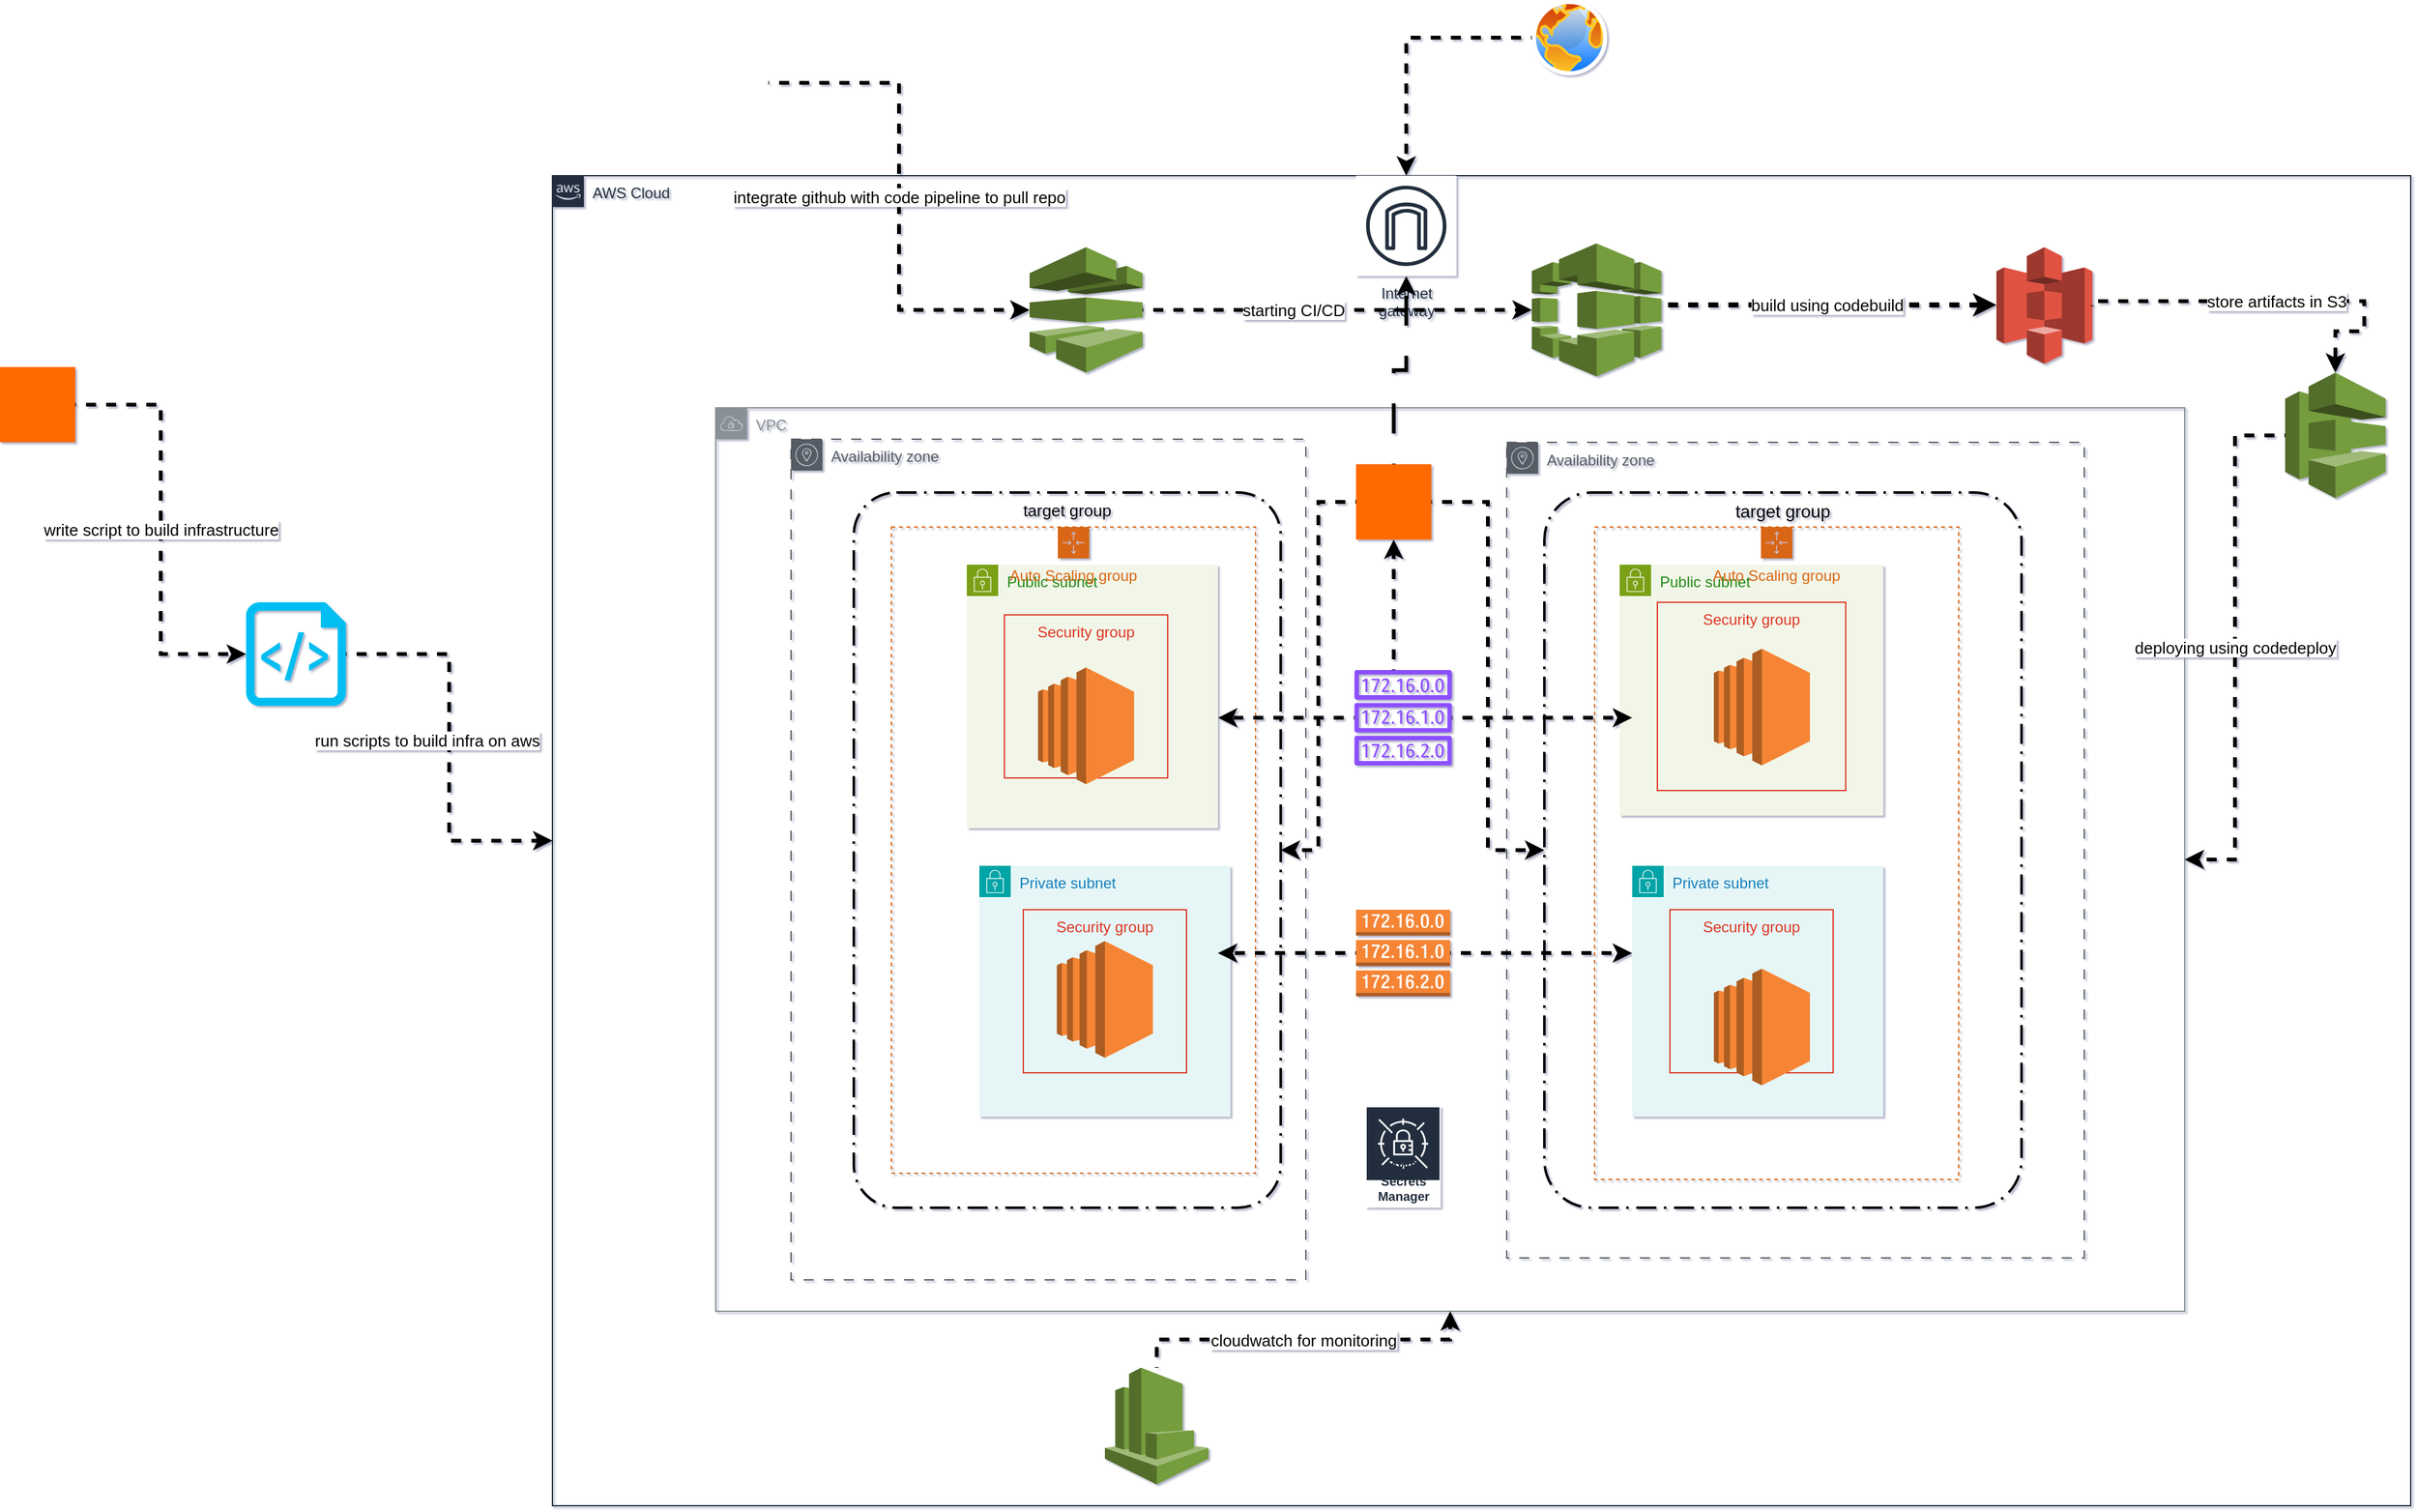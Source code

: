 <mxfile version="28.1.0">
  <diagram name="AWS DevOps Pipeline" id="z5ZN951ckglfGt5vTr9V">
    <mxGraphModel dx="1347008" dy="746718" grid="1" gridSize="10" guides="1" tooltips="1" connect="1" arrows="1" fold="1" page="1" pageScale="1" pageWidth="1169" pageHeight="827" math="0" shadow="1">
      <root>
        <mxCell id="0" />
        <mxCell id="1" parent="0" />
        <mxCell id="BIHIvT8OrfMHsSAST1YZ-57" value="AWS Cloud" style="points=[[0,0],[0.25,0],[0.5,0],[0.75,0],[1,0],[1,0.25],[1,0.5],[1,0.75],[1,1],[0.75,1],[0.5,1],[0.25,1],[0,1],[0,0.75],[0,0.5],[0,0.25]];outlineConnect=0;gradientColor=none;html=1;whiteSpace=wrap;fontSize=12;fontStyle=0;container=1;pointerEvents=0;collapsible=0;recursiveResize=0;shape=mxgraph.aws4.group;grIcon=mxgraph.aws4.group_aws_cloud_alt;strokeColor=#232F3E;fillColor=none;verticalAlign=top;align=left;spacingLeft=30;fontColor=#232F3E;dashed=0;" vertex="1" parent="1">
          <mxGeometry x="-340" y="-370" width="1480" height="1060" as="geometry" />
        </mxCell>
        <mxCell id="BIHIvT8OrfMHsSAST1YZ-35" value="Internet&#xa;gateway" style="sketch=0;outlineConnect=0;fontColor=#232F3E;gradientColor=none;strokeColor=#232F3E;fillColor=#ffffff;dashed=0;verticalLabelPosition=bottom;verticalAlign=top;align=center;html=1;fontSize=12;fontStyle=0;aspect=fixed;shape=mxgraph.aws4.resourceIcon;resIcon=mxgraph.aws4.internet_gateway;container=0;" vertex="1" parent="BIHIvT8OrfMHsSAST1YZ-57">
          <mxGeometry x="640" width="80" height="80" as="geometry" />
        </mxCell>
        <mxCell id="BIHIvT8OrfMHsSAST1YZ-64" value="" style="outlineConnect=0;dashed=0;verticalLabelPosition=bottom;verticalAlign=top;align=center;html=1;shape=mxgraph.aws3.codepipeline;fillColor=#759C3E;gradientColor=none;" vertex="1" parent="BIHIvT8OrfMHsSAST1YZ-57">
          <mxGeometry x="380" y="57" width="90" height="100" as="geometry" />
        </mxCell>
        <mxCell id="BIHIvT8OrfMHsSAST1YZ-72" value="build using codebuild" style="edgeStyle=orthogonalEdgeStyle;rounded=0;orthogonalLoop=1;jettySize=auto;html=1;flowAnimation=1;strokeWidth=4;fontSize=13;" edge="1" parent="BIHIvT8OrfMHsSAST1YZ-57" target="BIHIvT8OrfMHsSAST1YZ-91">
          <mxGeometry relative="1" as="geometry">
            <mxPoint x="880" y="103.0" as="sourcePoint" />
            <mxPoint x="1096.75" y="100" as="targetPoint" />
          </mxGeometry>
        </mxCell>
        <mxCell id="BIHIvT8OrfMHsSAST1YZ-65" value="" style="outlineConnect=0;dashed=0;verticalLabelPosition=bottom;verticalAlign=top;align=center;html=1;shape=mxgraph.aws3.codebuild;fillColor=#759C3E;gradientColor=none;" vertex="1" parent="BIHIvT8OrfMHsSAST1YZ-57">
          <mxGeometry x="780" y="54" width="103.25" height="106" as="geometry" />
        </mxCell>
        <mxCell id="BIHIvT8OrfMHsSAST1YZ-66" value="" style="outlineConnect=0;dashed=0;verticalLabelPosition=bottom;verticalAlign=top;align=center;html=1;shape=mxgraph.aws3.codedeploy;fillColor=#759C3E;gradientColor=none;" vertex="1" parent="BIHIvT8OrfMHsSAST1YZ-57">
          <mxGeometry x="1380" y="157" width="80" height="100" as="geometry" />
        </mxCell>
        <mxCell id="BIHIvT8OrfMHsSAST1YZ-71" value="starting CI/CD" style="edgeStyle=orthogonalEdgeStyle;rounded=0;orthogonalLoop=1;jettySize=auto;html=1;entryX=0;entryY=0.5;entryDx=0;entryDy=0;entryPerimeter=0;flowAnimation=1;strokeWidth=3;fontSize=13;" edge="1" parent="BIHIvT8OrfMHsSAST1YZ-57" source="BIHIvT8OrfMHsSAST1YZ-64" target="BIHIvT8OrfMHsSAST1YZ-65">
          <mxGeometry x="-0.226" relative="1" as="geometry">
            <mxPoint as="offset" />
          </mxGeometry>
        </mxCell>
        <mxCell id="BIHIvT8OrfMHsSAST1YZ-58" value="" style="outlineConnect=0;dashed=0;verticalLabelPosition=bottom;verticalAlign=top;align=center;html=1;shape=mxgraph.aws3.cloudwatch;fillColor=#759C3E;gradientColor=none;fontStyle=0" vertex="1" parent="BIHIvT8OrfMHsSAST1YZ-57">
          <mxGeometry x="440" y="950" width="82.5" height="93" as="geometry" />
        </mxCell>
        <mxCell id="BIHIvT8OrfMHsSAST1YZ-91" value="" style="outlineConnect=0;dashed=0;verticalLabelPosition=bottom;verticalAlign=top;align=center;html=1;shape=mxgraph.aws3.s3;fillColor=#E05243;gradientColor=none;" vertex="1" parent="BIHIvT8OrfMHsSAST1YZ-57">
          <mxGeometry x="1150" y="57" width="76.5" height="93" as="geometry" />
        </mxCell>
        <mxCell id="BIHIvT8OrfMHsSAST1YZ-92" value="store artifacts in S3" style="edgeStyle=orthogonalEdgeStyle;rounded=0;orthogonalLoop=1;jettySize=auto;html=1;entryX=0.5;entryY=0;entryDx=0;entryDy=0;entryPerimeter=0;strokeWidth=3;flowAnimation=1;fontSize=13;" edge="1" parent="BIHIvT8OrfMHsSAST1YZ-57" target="BIHIvT8OrfMHsSAST1YZ-66">
          <mxGeometry relative="1" as="geometry">
            <mxPoint x="1226.497" y="104" as="sourcePoint" />
            <mxPoint x="1484.83" y="123.53" as="targetPoint" />
            <Array as="points">
              <mxPoint x="1227" y="100" />
              <mxPoint x="1443" y="100" />
              <mxPoint x="1443" y="124" />
              <mxPoint x="1420" y="124" />
            </Array>
          </mxGeometry>
        </mxCell>
        <mxCell id="BIHIvT8OrfMHsSAST1YZ-17" edge="1" parent="1" source="BIHIvT8OrfMHsSAST1YZ-1" target="BIHIvT8OrfMHsSAST1YZ-2" />
        <mxCell id="BIHIvT8OrfMHsSAST1YZ-18" edge="1" parent="1" source="BIHIvT8OrfMHsSAST1YZ-2" target="BIHIvT8OrfMHsSAST1YZ-3" />
        <mxCell id="BIHIvT8OrfMHsSAST1YZ-19" edge="1" parent="1" source="BIHIvT8OrfMHsSAST1YZ-3" target="BIHIvT8OrfMHsSAST1YZ-4" />
        <mxCell id="BIHIvT8OrfMHsSAST1YZ-20" edge="1" parent="1" source="BIHIvT8OrfMHsSAST1YZ-4" target="BIHIvT8OrfMHsSAST1YZ-5" />
        <mxCell id="BIHIvT8OrfMHsSAST1YZ-21" edge="1" parent="1" source="BIHIvT8OrfMHsSAST1YZ-5" target="BIHIvT8OrfMHsSAST1YZ-6" />
        <mxCell id="BIHIvT8OrfMHsSAST1YZ-22" edge="1" parent="1" source="BIHIvT8OrfMHsSAST1YZ-6" target="BIHIvT8OrfMHsSAST1YZ-7" />
        <mxCell id="BIHIvT8OrfMHsSAST1YZ-23" edge="1" parent="1" source="BIHIvT8OrfMHsSAST1YZ-8" target="BIHIvT8OrfMHsSAST1YZ-9" />
        <mxCell id="BIHIvT8OrfMHsSAST1YZ-24" edge="1" parent="1" source="BIHIvT8OrfMHsSAST1YZ-9" target="BIHIvT8OrfMHsSAST1YZ-6" />
        <mxCell id="BIHIvT8OrfMHsSAST1YZ-25" style="dashed=1;endArrow=block;endFill=1;" edge="1" parent="1" source="BIHIvT8OrfMHsSAST1YZ-16" target="BIHIvT8OrfMHsSAST1YZ-7" />
        <mxCell id="BIHIvT8OrfMHsSAST1YZ-47" value="" style="points=[];aspect=fixed;html=1;align=center;shadow=0;dashed=0;fillColor=#FF6A00;strokeColor=none;shape=mxgraph.alibaba_cloud.user;" vertex="1" parent="1">
          <mxGeometry x="-780" y="-217.5" width="60" height="60" as="geometry" />
        </mxCell>
        <mxCell id="BIHIvT8OrfMHsSAST1YZ-30" value="Public subnet" style="points=[[0,0],[0.25,0],[0.5,0],[0.75,0],[1,0],[1,0.25],[1,0.5],[1,0.75],[1,1],[0.75,1],[0.5,1],[0.25,1],[0,1],[0,0.75],[0,0.5],[0,0.25]];outlineConnect=0;gradientColor=none;html=1;whiteSpace=wrap;fontSize=12;fontStyle=0;container=0;pointerEvents=0;collapsible=0;recursiveResize=0;shape=mxgraph.aws4.group;grIcon=mxgraph.aws4.group_security_group;grStroke=0;strokeColor=#7AA116;fillColor=#F2F6E8;verticalAlign=top;align=left;spacingLeft=30;fontColor=#248814;dashed=0;" vertex="1" parent="1">
          <mxGeometry x="-10" y="-60" width="200" height="210" as="geometry" />
        </mxCell>
        <mxCell id="BIHIvT8OrfMHsSAST1YZ-31" value="Public subnet" style="points=[[0,0],[0.25,0],[0.5,0],[0.75,0],[1,0],[1,0.25],[1,0.5],[1,0.75],[1,1],[0.75,1],[0.5,1],[0.25,1],[0,1],[0,0.75],[0,0.5],[0,0.25]];outlineConnect=0;gradientColor=none;html=1;whiteSpace=wrap;fontSize=12;fontStyle=0;container=0;pointerEvents=0;collapsible=0;recursiveResize=0;shape=mxgraph.aws4.group;grIcon=mxgraph.aws4.group_security_group;grStroke=0;strokeColor=#7AA116;fillColor=#F2F6E8;verticalAlign=top;align=left;spacingLeft=30;fontColor=#248814;dashed=0;" vertex="1" parent="1">
          <mxGeometry x="510" y="-60" width="210" height="200" as="geometry" />
        </mxCell>
        <mxCell id="BIHIvT8OrfMHsSAST1YZ-32" value="Private subnet" style="points=[[0,0],[0.25,0],[0.5,0],[0.75,0],[1,0],[1,0.25],[1,0.5],[1,0.75],[1,1],[0.75,1],[0.5,1],[0.25,1],[0,1],[0,0.75],[0,0.5],[0,0.25]];outlineConnect=0;gradientColor=none;html=1;whiteSpace=wrap;fontSize=12;fontStyle=0;container=0;pointerEvents=0;collapsible=0;recursiveResize=0;shape=mxgraph.aws4.group;grIcon=mxgraph.aws4.group_security_group;grStroke=0;strokeColor=#00A4A6;fillColor=#E6F6F7;verticalAlign=top;align=left;spacingLeft=30;fontColor=#147EBA;dashed=0;" vertex="1" parent="1">
          <mxGeometry y="180" width="200" height="200" as="geometry" />
        </mxCell>
        <mxCell id="BIHIvT8OrfMHsSAST1YZ-33" value="Private subnet" style="points=[[0,0],[0.25,0],[0.5,0],[0.75,0],[1,0],[1,0.25],[1,0.5],[1,0.75],[1,1],[0.75,1],[0.5,1],[0.25,1],[0,1],[0,0.75],[0,0.5],[0,0.25]];outlineConnect=0;gradientColor=none;html=1;whiteSpace=wrap;fontSize=12;fontStyle=0;container=0;pointerEvents=0;collapsible=0;recursiveResize=0;shape=mxgraph.aws4.group;grIcon=mxgraph.aws4.group_security_group;grStroke=0;strokeColor=#00A4A6;fillColor=#E6F6F7;verticalAlign=top;align=left;spacingLeft=30;fontColor=#147EBA;dashed=0;" vertex="1" parent="1">
          <mxGeometry x="520" y="180" width="200" height="200" as="geometry" />
        </mxCell>
        <mxCell id="BIHIvT8OrfMHsSAST1YZ-34" value="VPC" style="outlineConnect=0;gradientColor=none;html=1;whiteSpace=wrap;fontSize=12;fontStyle=0;shape=mxgraph.aws4.group;grIcon=mxgraph.aws4.group_vpc;strokeColor=#879196;fillColor=none;verticalAlign=top;align=left;spacingLeft=30;fontColor=#879196;shadow=0;container=0;" vertex="1" parent="1">
          <mxGeometry x="-210" y="-185" width="1170" height="720" as="geometry" />
        </mxCell>
        <mxCell id="BIHIvT8OrfMHsSAST1YZ-90" value="" style="edgeStyle=orthogonalEdgeStyle;rounded=0;orthogonalLoop=1;jettySize=auto;html=1;flowAnimation=1;strokeWidth=3;" edge="1" parent="1" source="BIHIvT8OrfMHsSAST1YZ-36" target="BIHIvT8OrfMHsSAST1YZ-46">
          <mxGeometry relative="1" as="geometry">
            <mxPoint x="330" y="-40" as="targetPoint" />
            <Array as="points">
              <mxPoint x="330" y="-10" />
              <mxPoint x="330" y="-10" />
            </Array>
          </mxGeometry>
        </mxCell>
        <mxCell id="BIHIvT8OrfMHsSAST1YZ-36" value="" style="sketch=0;outlineConnect=0;fontColor=#232F3E;gradientColor=none;fillColor=#8C4FFF;strokeColor=none;dashed=0;verticalLabelPosition=bottom;verticalAlign=top;align=center;html=1;fontSize=12;fontStyle=0;aspect=fixed;pointerEvents=1;shape=mxgraph.aws4.route_table;container=0;" vertex="1" parent="1">
          <mxGeometry x="298.5" y="24" width="78" height="76" as="geometry" />
        </mxCell>
        <mxCell id="BIHIvT8OrfMHsSAST1YZ-37" value="" style="outlineConnect=0;dashed=0;verticalLabelPosition=bottom;verticalAlign=top;align=center;html=1;shape=mxgraph.aws3.route_table;fillColor=#F58536;gradientColor=none;container=0;" vertex="1" parent="1">
          <mxGeometry x="300" y="215" width="75" height="69" as="geometry" />
        </mxCell>
        <mxCell id="BIHIvT8OrfMHsSAST1YZ-38" value="Security group" style="fillColor=none;strokeColor=#DD3522;verticalAlign=top;fontStyle=0;fontColor=#DD3522;whiteSpace=wrap;html=1;container=0;" vertex="1" parent="1">
          <mxGeometry x="540" y="-30" width="150" height="150" as="geometry" />
        </mxCell>
        <mxCell id="BIHIvT8OrfMHsSAST1YZ-39" value="Security group" style="fillColor=none;strokeColor=#DD3522;verticalAlign=top;fontStyle=0;fontColor=#DD3522;whiteSpace=wrap;html=1;container=0;" vertex="1" parent="1">
          <mxGeometry x="550" y="215" width="130" height="130" as="geometry" />
        </mxCell>
        <mxCell id="BIHIvT8OrfMHsSAST1YZ-40" value="Security group" style="fillColor=none;strokeColor=#DD3522;verticalAlign=top;fontStyle=0;fontColor=#DD3522;whiteSpace=wrap;html=1;container=0;" vertex="1" parent="1">
          <mxGeometry x="20" y="-20" width="130" height="130" as="geometry" />
        </mxCell>
        <mxCell id="BIHIvT8OrfMHsSAST1YZ-41" value="Security group" style="fillColor=none;strokeColor=#DD3522;verticalAlign=top;fontStyle=0;fontColor=#DD3522;whiteSpace=wrap;html=1;container=0;" vertex="1" parent="1">
          <mxGeometry x="35" y="215" width="130" height="130" as="geometry" />
        </mxCell>
        <mxCell id="BIHIvT8OrfMHsSAST1YZ-42" value="Availability zone" style="sketch=0;outlineConnect=0;gradientColor=none;html=1;whiteSpace=wrap;fontSize=12;fontStyle=0;shape=mxgraph.aws4.group;grIcon=mxgraph.aws4.group_availability_zone;strokeColor=#545B64;fillColor=none;verticalAlign=top;align=left;spacingLeft=30;fontColor=#545B64;dashed=1;container=0;dashPattern=8 8;" vertex="1" parent="1">
          <mxGeometry x="-150" y="-160" width="410" height="670" as="geometry" />
        </mxCell>
        <mxCell id="BIHIvT8OrfMHsSAST1YZ-43" value="Availability zone" style="sketch=0;outlineConnect=0;gradientColor=none;html=1;whiteSpace=wrap;fontSize=12;fontStyle=0;shape=mxgraph.aws4.group;grIcon=mxgraph.aws4.group_availability_zone;strokeColor=#545B64;fillColor=none;verticalAlign=top;align=left;spacingLeft=30;fontColor=#545B64;dashed=1;container=0;dashPattern=8 8;" vertex="1" parent="1">
          <mxGeometry x="420" y="-157.5" width="460" height="650" as="geometry" />
        </mxCell>
        <mxCell id="BIHIvT8OrfMHsSAST1YZ-70" style="edgeStyle=orthogonalEdgeStyle;rounded=0;orthogonalLoop=1;jettySize=auto;html=1;curved=0;dashed=1;dashPattern=8 8;flowAnimation=1;strokeWidth=3;" edge="1" parent="1" source="BIHIvT8OrfMHsSAST1YZ-46" target="BIHIvT8OrfMHsSAST1YZ-35">
          <mxGeometry relative="1" as="geometry" />
        </mxCell>
        <mxCell id="BIHIvT8OrfMHsSAST1YZ-74" style="edgeStyle=orthogonalEdgeStyle;rounded=0;orthogonalLoop=1;jettySize=auto;html=1;flowAnimation=1;strokeWidth=3;" edge="1" parent="1" source="BIHIvT8OrfMHsSAST1YZ-46" target="BIHIvT8OrfMHsSAST1YZ-49">
          <mxGeometry relative="1" as="geometry" />
        </mxCell>
        <mxCell id="BIHIvT8OrfMHsSAST1YZ-75" style="edgeStyle=orthogonalEdgeStyle;rounded=0;orthogonalLoop=1;jettySize=auto;html=1;flowAnimation=1;strokeWidth=3;" edge="1" parent="1" source="BIHIvT8OrfMHsSAST1YZ-46" target="BIHIvT8OrfMHsSAST1YZ-50">
          <mxGeometry relative="1" as="geometry" />
        </mxCell>
        <mxCell id="BIHIvT8OrfMHsSAST1YZ-46" value="" style="points=[];aspect=fixed;html=1;align=center;shadow=0;dashed=0;fillColor=#FF6A00;strokeColor=none;shape=mxgraph.alibaba_cloud.nlb_network_load_balancer_02;container=0;" vertex="1" parent="1">
          <mxGeometry x="300" y="-140" width="60" height="60" as="geometry" />
        </mxCell>
        <mxCell id="BIHIvT8OrfMHsSAST1YZ-45" value="AWS Secrets Manager" style="sketch=0;outlineConnect=0;fontColor=#232F3E;gradientColor=none;strokeColor=#ffffff;fillColor=#232F3E;dashed=0;verticalLabelPosition=middle;verticalAlign=bottom;align=center;html=1;whiteSpace=wrap;fontSize=10;fontStyle=1;spacing=3;shape=mxgraph.aws4.productIcon;prIcon=mxgraph.aws4.secrets_manager;container=0;" vertex="1" parent="1">
          <mxGeometry x="307.5" y="371.5" width="60" height="81" as="geometry" />
        </mxCell>
        <mxCell id="BIHIvT8OrfMHsSAST1YZ-49" value="target group" style="rounded=1;arcSize=10;dashed=1;fillColor=none;gradientColor=none;dashPattern=8 3 1 3;strokeWidth=2;fontSize=14;verticalAlign=top;align=center;" vertex="1" parent="1">
          <mxGeometry x="450" y="-117.5" width="380" height="570" as="geometry" />
        </mxCell>
        <mxCell id="BIHIvT8OrfMHsSAST1YZ-50" value="target group" style="rounded=1;arcSize=10;dashed=1;fillColor=none;gradientColor=none;dashPattern=8 3 1 3;strokeWidth=2;fontSize=13;verticalAlign=top;" vertex="1" parent="1">
          <mxGeometry x="-100" y="-117.5" width="340" height="570" as="geometry" />
        </mxCell>
        <mxCell id="BIHIvT8OrfMHsSAST1YZ-51" value="Auto Scaling group" style="points=[[0,0],[0.25,0],[0.5,0],[0.75,0],[1,0],[1,0.25],[1,0.5],[1,0.75],[1,1],[0.75,1],[0.5,1],[0.25,1],[0,1],[0,0.75],[0,0.5],[0,0.25]];outlineConnect=0;gradientColor=none;html=1;whiteSpace=wrap;fontSize=12;fontStyle=0;container=1;pointerEvents=0;collapsible=0;recursiveResize=0;shape=mxgraph.aws4.groupCenter;grIcon=mxgraph.aws4.group_auto_scaling_group;grStroke=1;strokeColor=#D86613;fillColor=none;verticalAlign=top;align=center;fontColor=#D86613;dashed=1;spacingTop=25;" vertex="1" parent="1">
          <mxGeometry x="490" y="-90" width="290" height="520" as="geometry" />
        </mxCell>
        <mxCell id="BIHIvT8OrfMHsSAST1YZ-54" value="" style="outlineConnect=0;dashed=0;verticalLabelPosition=bottom;verticalAlign=top;align=center;html=1;shape=mxgraph.aws3.ec2;fillColor=#F58534;gradientColor=none;" vertex="1" parent="BIHIvT8OrfMHsSAST1YZ-51">
          <mxGeometry x="95" y="352" width="76.5" height="93" as="geometry" />
        </mxCell>
        <mxCell id="BIHIvT8OrfMHsSAST1YZ-52" value="Auto Scaling group" style="points=[[0,0],[0.25,0],[0.5,0],[0.75,0],[1,0],[1,0.25],[1,0.5],[1,0.75],[1,1],[0.75,1],[0.5,1],[0.25,1],[0,1],[0,0.75],[0,0.5],[0,0.25]];outlineConnect=0;gradientColor=none;html=1;whiteSpace=wrap;fontSize=12;fontStyle=0;container=1;pointerEvents=0;collapsible=0;recursiveResize=0;shape=mxgraph.aws4.groupCenter;grIcon=mxgraph.aws4.group_auto_scaling_group;grStroke=1;strokeColor=#D86613;fillColor=none;verticalAlign=top;align=center;fontColor=#D86613;dashed=1;spacingTop=25;" vertex="1" parent="1">
          <mxGeometry x="-70" y="-90" width="290" height="515" as="geometry" />
        </mxCell>
        <mxCell id="BIHIvT8OrfMHsSAST1YZ-55" value="" style="outlineConnect=0;dashed=0;verticalLabelPosition=bottom;verticalAlign=top;align=center;html=1;shape=mxgraph.aws3.ec2;fillColor=#F58534;gradientColor=none;" vertex="1" parent="BIHIvT8OrfMHsSAST1YZ-52">
          <mxGeometry x="116.75" y="112" width="76.5" height="93" as="geometry" />
        </mxCell>
        <mxCell id="BIHIvT8OrfMHsSAST1YZ-53" value="" style="outlineConnect=0;dashed=0;verticalLabelPosition=bottom;verticalAlign=top;align=center;html=1;shape=mxgraph.aws3.ec2;fillColor=#F58534;gradientColor=none;" vertex="1" parent="1">
          <mxGeometry x="585" y="7" width="76.5" height="93" as="geometry" />
        </mxCell>
        <mxCell id="BIHIvT8OrfMHsSAST1YZ-56" value="" style="outlineConnect=0;dashed=0;verticalLabelPosition=bottom;verticalAlign=top;align=center;html=1;shape=mxgraph.aws3.ec2;fillColor=#F58534;gradientColor=none;" vertex="1" parent="1">
          <mxGeometry x="61.75" y="240" width="76.5" height="93" as="geometry" />
        </mxCell>
        <mxCell id="BIHIvT8OrfMHsSAST1YZ-83" value="&lt;div&gt;run scripts to build infra on aws&lt;/div&gt;" style="edgeStyle=orthogonalEdgeStyle;rounded=0;orthogonalLoop=1;jettySize=auto;html=1;flowAnimation=1;strokeWidth=3;fontSize=13;" edge="1" parent="1" source="BIHIvT8OrfMHsSAST1YZ-60" target="BIHIvT8OrfMHsSAST1YZ-57">
          <mxGeometry x="-0.036" y="-18" relative="1" as="geometry">
            <mxPoint as="offset" />
          </mxGeometry>
        </mxCell>
        <mxCell id="BIHIvT8OrfMHsSAST1YZ-60" value="" style="verticalLabelPosition=bottom;html=1;verticalAlign=top;align=center;strokeColor=none;fillColor=#00BEF2;shape=mxgraph.azure.script_file;pointerEvents=1;" vertex="1" parent="1">
          <mxGeometry x="-584" y="-30" width="79.5" height="82.5" as="geometry" />
        </mxCell>
        <mxCell id="BIHIvT8OrfMHsSAST1YZ-68" value="" style="shape=image;html=1;verticalAlign=top;verticalLabelPosition=bottom;labelBackgroundColor=#ffffff;imageAspect=0;aspect=fixed;image=https://icons.diagrams.net/icon-cache1/Ionicons-2627/icon-social-github-1402.svg" vertex="1" parent="1">
          <mxGeometry x="-280" y="-500" width="112" height="112" as="geometry" />
        </mxCell>
        <mxCell id="BIHIvT8OrfMHsSAST1YZ-73" value="integrate github with code pipeline to pull repo" style="edgeStyle=orthogonalEdgeStyle;rounded=0;orthogonalLoop=1;jettySize=auto;html=1;entryX=0;entryY=0.5;entryDx=0;entryDy=0;entryPerimeter=0;flowAnimation=1;strokeWidth=3;fontSize=13;" edge="1" parent="1" source="BIHIvT8OrfMHsSAST1YZ-68" target="BIHIvT8OrfMHsSAST1YZ-64">
          <mxGeometry relative="1" as="geometry" />
        </mxCell>
        <mxCell id="BIHIvT8OrfMHsSAST1YZ-77" value="cloudwatch for monitoring" style="edgeStyle=orthogonalEdgeStyle;rounded=0;orthogonalLoop=1;jettySize=auto;html=1;flowAnimation=1;strokeWidth=3;fontSize=13;" edge="1" parent="1" source="BIHIvT8OrfMHsSAST1YZ-58" target="BIHIvT8OrfMHsSAST1YZ-34">
          <mxGeometry relative="1" as="geometry" />
        </mxCell>
        <mxCell id="BIHIvT8OrfMHsSAST1YZ-79" style="edgeStyle=orthogonalEdgeStyle;rounded=0;orthogonalLoop=1;jettySize=auto;html=1;entryX=0.184;entryY=0.644;entryDx=0;entryDy=0;entryPerimeter=0;flowAnimation=1;strokeWidth=3;" edge="1" parent="1" source="BIHIvT8OrfMHsSAST1YZ-37" target="BIHIvT8OrfMHsSAST1YZ-49">
          <mxGeometry relative="1" as="geometry" />
        </mxCell>
        <mxCell id="BIHIvT8OrfMHsSAST1YZ-80" style="edgeStyle=orthogonalEdgeStyle;rounded=0;orthogonalLoop=1;jettySize=auto;html=1;entryX=0.853;entryY=0.644;entryDx=0;entryDy=0;entryPerimeter=0;flowAnimation=1;strokeWidth=3;" edge="1" parent="1" source="BIHIvT8OrfMHsSAST1YZ-37" target="BIHIvT8OrfMHsSAST1YZ-50">
          <mxGeometry relative="1" as="geometry" />
        </mxCell>
        <mxCell id="BIHIvT8OrfMHsSAST1YZ-81" style="edgeStyle=orthogonalEdgeStyle;rounded=0;orthogonalLoop=1;jettySize=auto;html=1;entryX=0.853;entryY=0.315;entryDx=0;entryDy=0;entryPerimeter=0;flowAnimation=1;strokeWidth=3;" edge="1" parent="1" source="BIHIvT8OrfMHsSAST1YZ-36" target="BIHIvT8OrfMHsSAST1YZ-50">
          <mxGeometry relative="1" as="geometry" />
        </mxCell>
        <mxCell id="BIHIvT8OrfMHsSAST1YZ-82" style="edgeStyle=orthogonalEdgeStyle;rounded=0;orthogonalLoop=1;jettySize=auto;html=1;entryX=0.184;entryY=0.315;entryDx=0;entryDy=0;entryPerimeter=0;flowAnimation=1;strokeWidth=3;" edge="1" parent="1" source="BIHIvT8OrfMHsSAST1YZ-36" target="BIHIvT8OrfMHsSAST1YZ-49">
          <mxGeometry relative="1" as="geometry" />
        </mxCell>
        <mxCell id="BIHIvT8OrfMHsSAST1YZ-86" value="&lt;div&gt;deploying using codedeploy&lt;/div&gt;" style="edgeStyle=orthogonalEdgeStyle;rounded=0;orthogonalLoop=1;jettySize=auto;html=1;flowAnimation=1;strokeWidth=3;fontSize=13;" edge="1" parent="1" source="BIHIvT8OrfMHsSAST1YZ-66" target="BIHIvT8OrfMHsSAST1YZ-34">
          <mxGeometry relative="1" as="geometry" />
        </mxCell>
        <mxCell id="BIHIvT8OrfMHsSAST1YZ-88" style="edgeStyle=orthogonalEdgeStyle;rounded=0;orthogonalLoop=1;jettySize=auto;html=1;flowAnimation=1;strokeWidth=3;" edge="1" parent="1" source="BIHIvT8OrfMHsSAST1YZ-87" target="BIHIvT8OrfMHsSAST1YZ-35">
          <mxGeometry relative="1" as="geometry" />
        </mxCell>
        <mxCell id="BIHIvT8OrfMHsSAST1YZ-87" value="" style="image;aspect=fixed;perimeter=ellipsePerimeter;html=1;align=center;shadow=0;dashed=0;spacingTop=3;image=img/lib/active_directory/internet_globe.svg;" vertex="1" parent="1">
          <mxGeometry x="440" y="-510" width="60" height="60" as="geometry" />
        </mxCell>
        <mxCell id="BIHIvT8OrfMHsSAST1YZ-89" value="write script to build infrastructure" style="edgeStyle=orthogonalEdgeStyle;rounded=0;orthogonalLoop=1;jettySize=auto;html=1;entryX=0;entryY=0.5;entryDx=0;entryDy=0;entryPerimeter=0;flowAnimation=1;strokeWidth=3;fontSize=13;" edge="1" parent="1" source="BIHIvT8OrfMHsSAST1YZ-47" target="BIHIvT8OrfMHsSAST1YZ-60">
          <mxGeometry relative="1" as="geometry" />
        </mxCell>
      </root>
    </mxGraphModel>
  </diagram>
</mxfile>
